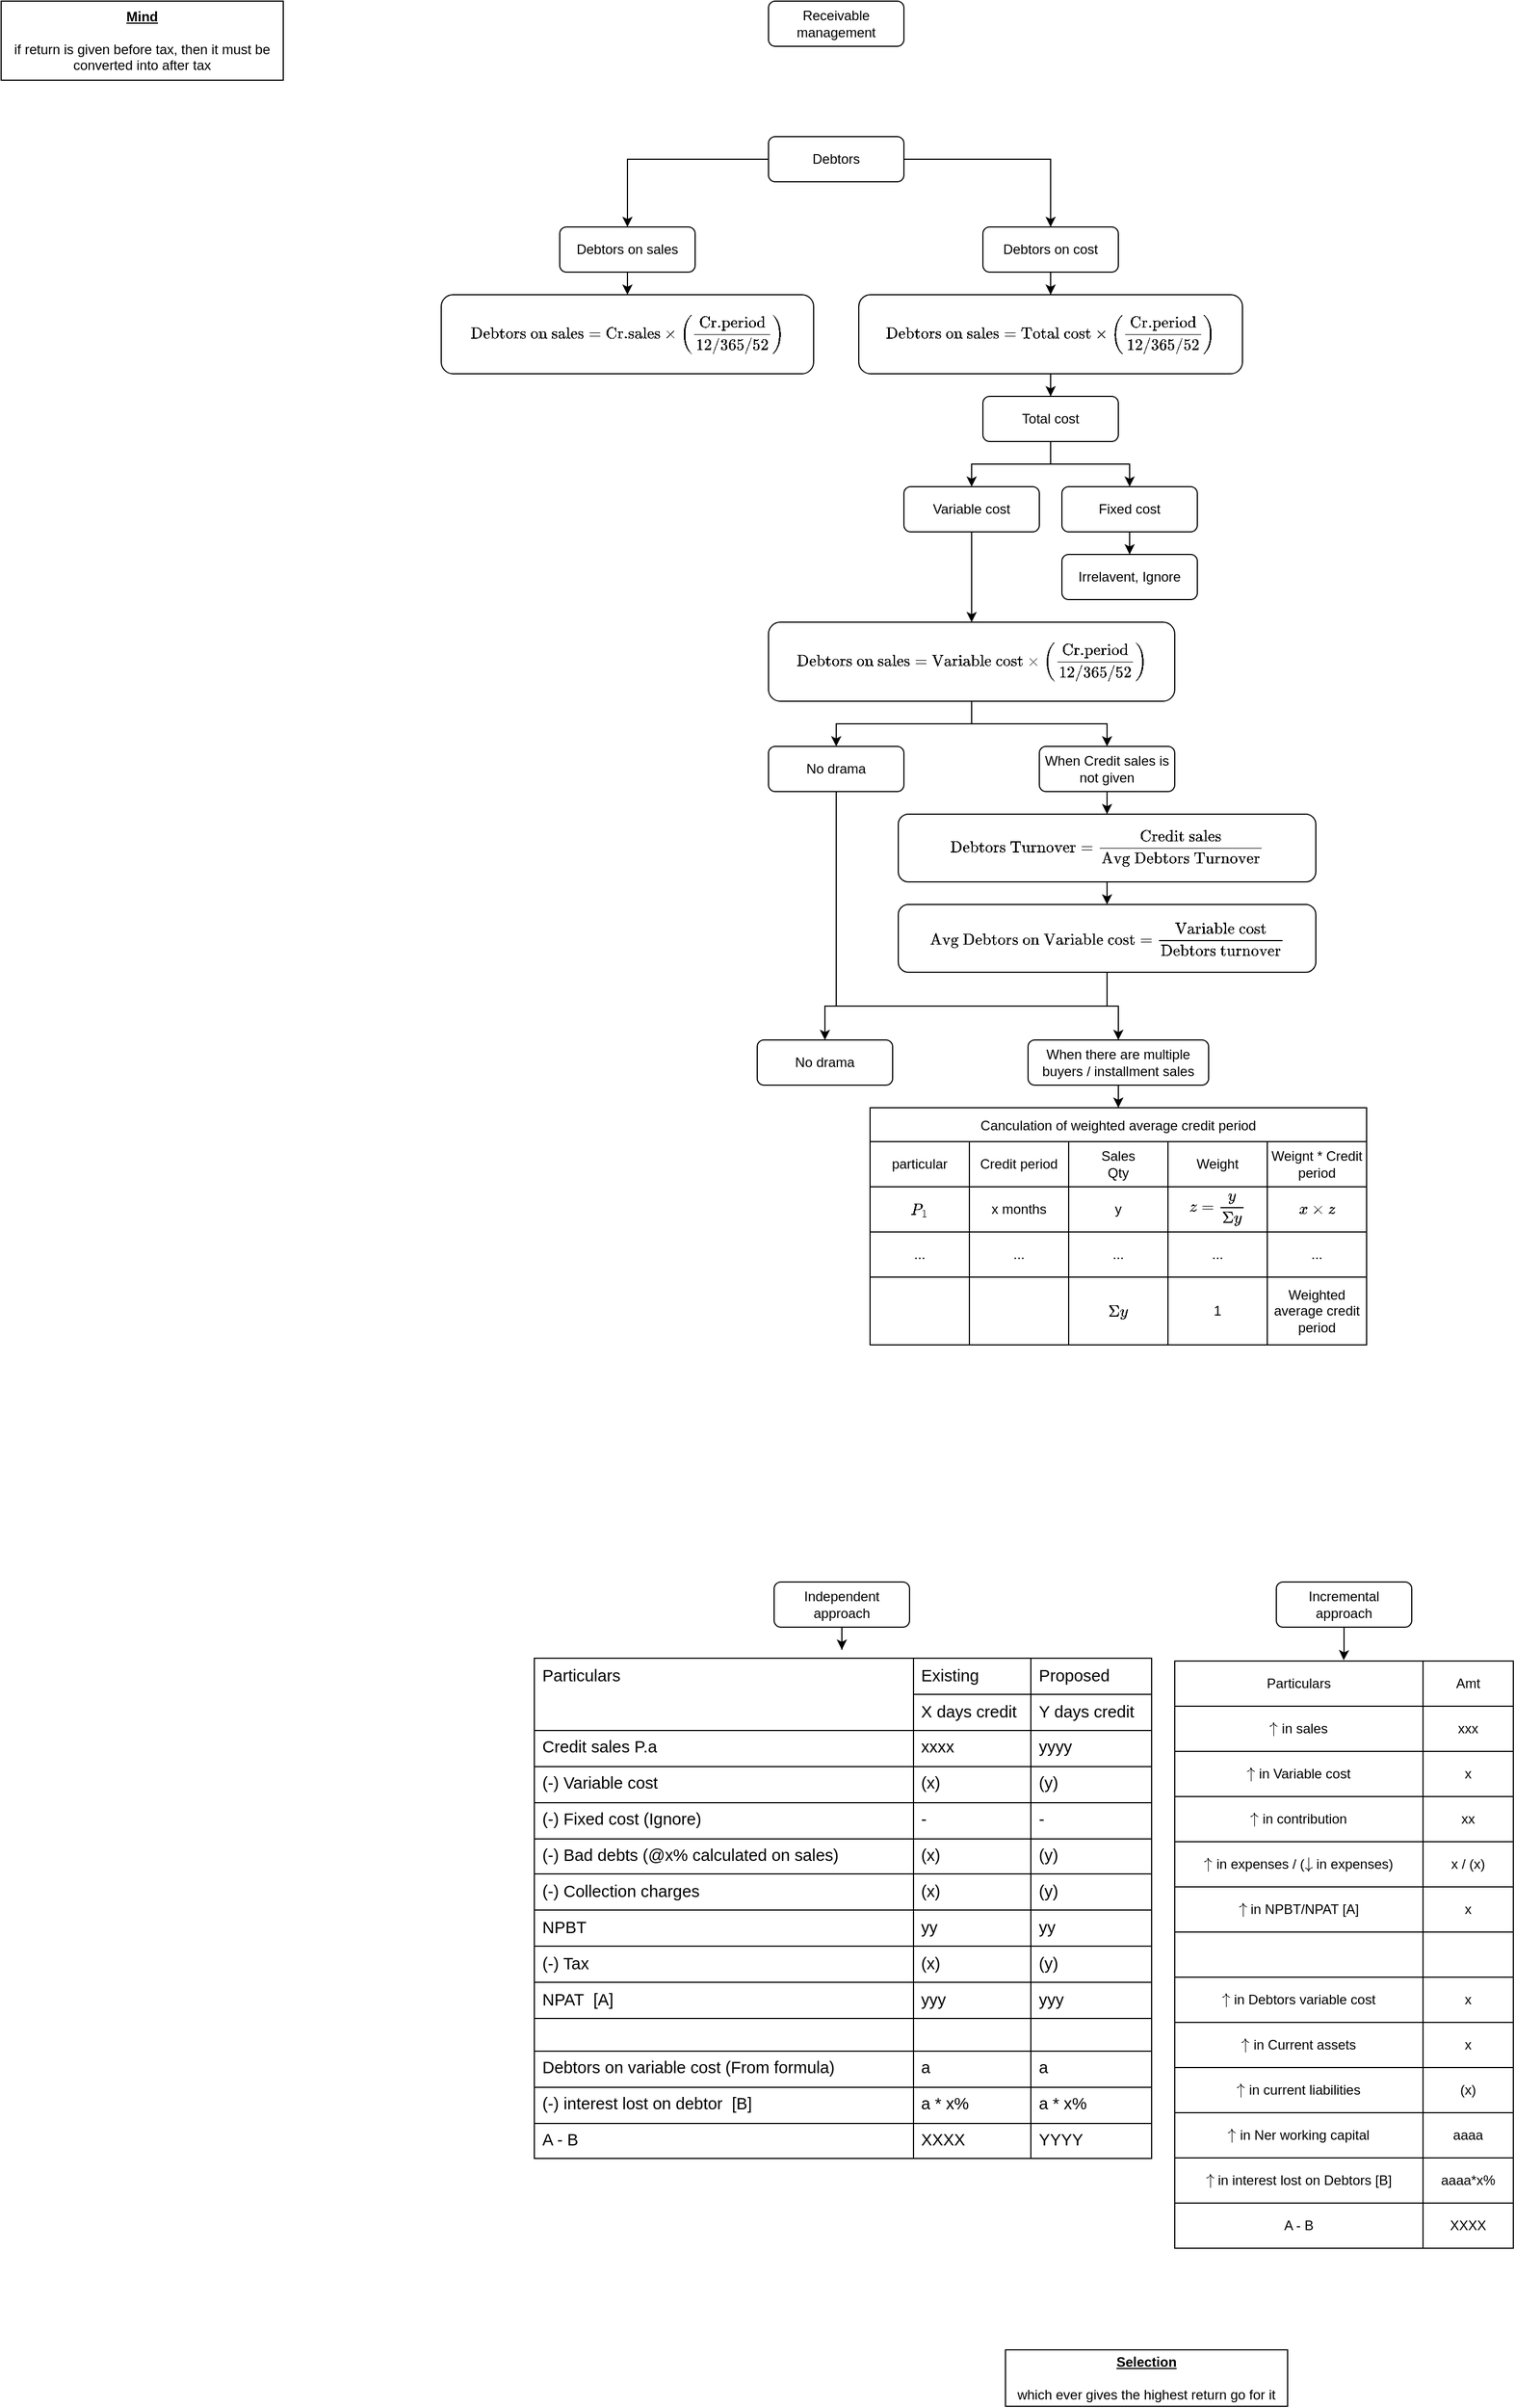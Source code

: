 <mxfile version="14.9.3" type="github">
  <diagram id="UIdEuoUsaXTuPdmNOl_K" name="Page-1">
    <mxGraphModel dx="2935" dy="1045" grid="1" gridSize="10" guides="1" tooltips="1" connect="1" arrows="1" fold="1" page="1" pageScale="1" pageWidth="850" pageHeight="1100" math="1" shadow="0">
      <root>
        <mxCell id="0" />
        <mxCell id="1" parent="0" />
        <mxCell id="jX1o0PaKv8pk1o8IosKb-1" value="Receivable management" style="rounded=1;whiteSpace=wrap;html=1;" parent="1" vertex="1">
          <mxGeometry x="360" width="120" height="40" as="geometry" />
        </mxCell>
        <mxCell id="jX1o0PaKv8pk1o8IosKb-22" style="edgeStyle=orthogonalEdgeStyle;rounded=0;orthogonalLoop=1;jettySize=auto;html=1;" parent="1" source="jX1o0PaKv8pk1o8IosKb-2" target="jX1o0PaKv8pk1o8IosKb-3" edge="1">
          <mxGeometry relative="1" as="geometry" />
        </mxCell>
        <mxCell id="jX1o0PaKv8pk1o8IosKb-23" style="edgeStyle=orthogonalEdgeStyle;rounded=0;orthogonalLoop=1;jettySize=auto;html=1;" parent="1" source="jX1o0PaKv8pk1o8IosKb-2" target="jX1o0PaKv8pk1o8IosKb-4" edge="1">
          <mxGeometry relative="1" as="geometry" />
        </mxCell>
        <mxCell id="jX1o0PaKv8pk1o8IosKb-2" value="Debtors" style="rounded=1;whiteSpace=wrap;html=1;" parent="1" vertex="1">
          <mxGeometry x="360" y="120" width="120" height="40" as="geometry" />
        </mxCell>
        <mxCell id="jX1o0PaKv8pk1o8IosKb-6" style="edgeStyle=orthogonalEdgeStyle;rounded=0;orthogonalLoop=1;jettySize=auto;html=1;" parent="1" source="jX1o0PaKv8pk1o8IosKb-3" target="jX1o0PaKv8pk1o8IosKb-5" edge="1">
          <mxGeometry relative="1" as="geometry" />
        </mxCell>
        <mxCell id="jX1o0PaKv8pk1o8IosKb-3" value="Debtors on sales" style="rounded=1;whiteSpace=wrap;html=1;" parent="1" vertex="1">
          <mxGeometry x="175" y="200" width="120" height="40" as="geometry" />
        </mxCell>
        <mxCell id="jX1o0PaKv8pk1o8IosKb-9" style="edgeStyle=orthogonalEdgeStyle;rounded=0;orthogonalLoop=1;jettySize=auto;html=1;" parent="1" source="jX1o0PaKv8pk1o8IosKb-4" target="jX1o0PaKv8pk1o8IosKb-7" edge="1">
          <mxGeometry relative="1" as="geometry" />
        </mxCell>
        <mxCell id="jX1o0PaKv8pk1o8IosKb-4" value="Debtors on cost" style="rounded=1;whiteSpace=wrap;html=1;" parent="1" vertex="1">
          <mxGeometry x="550" y="200" width="120" height="40" as="geometry" />
        </mxCell>
        <mxCell id="jX1o0PaKv8pk1o8IosKb-5" value="`\text{Debtors on sales} = \text{Cr.sales} xx (\text{Cr.period}/\text{12/365/52})`" style="rounded=1;whiteSpace=wrap;html=1;" parent="1" vertex="1">
          <mxGeometry x="70" y="260" width="330" height="70" as="geometry" />
        </mxCell>
        <mxCell id="jX1o0PaKv8pk1o8IosKb-20" style="edgeStyle=orthogonalEdgeStyle;rounded=0;orthogonalLoop=1;jettySize=auto;html=1;" parent="1" source="jX1o0PaKv8pk1o8IosKb-7" target="jX1o0PaKv8pk1o8IosKb-10" edge="1">
          <mxGeometry relative="1" as="geometry" />
        </mxCell>
        <mxCell id="jX1o0PaKv8pk1o8IosKb-7" value="`\text{Debtors on sales} = \text{Total cost} xx (\text{Cr.period}/\text{12/365/52})`" style="rounded=1;whiteSpace=wrap;html=1;" parent="1" vertex="1">
          <mxGeometry x="440" y="260" width="340" height="70" as="geometry" />
        </mxCell>
        <mxCell id="jX1o0PaKv8pk1o8IosKb-13" style="edgeStyle=orthogonalEdgeStyle;rounded=0;orthogonalLoop=1;jettySize=auto;html=1;" parent="1" source="jX1o0PaKv8pk1o8IosKb-10" target="jX1o0PaKv8pk1o8IosKb-11" edge="1">
          <mxGeometry relative="1" as="geometry" />
        </mxCell>
        <mxCell id="jX1o0PaKv8pk1o8IosKb-14" style="edgeStyle=orthogonalEdgeStyle;rounded=0;orthogonalLoop=1;jettySize=auto;html=1;" parent="1" source="jX1o0PaKv8pk1o8IosKb-10" target="jX1o0PaKv8pk1o8IosKb-12" edge="1">
          <mxGeometry relative="1" as="geometry" />
        </mxCell>
        <mxCell id="jX1o0PaKv8pk1o8IosKb-10" value="Total cost" style="rounded=1;whiteSpace=wrap;html=1;" parent="1" vertex="1">
          <mxGeometry x="550" y="350" width="120" height="40" as="geometry" />
        </mxCell>
        <mxCell id="jX1o0PaKv8pk1o8IosKb-18" style="edgeStyle=orthogonalEdgeStyle;rounded=0;orthogonalLoop=1;jettySize=auto;html=1;" parent="1" source="jX1o0PaKv8pk1o8IosKb-11" target="jX1o0PaKv8pk1o8IosKb-21" edge="1">
          <mxGeometry relative="1" as="geometry">
            <mxPoint x="540" y="490" as="targetPoint" />
          </mxGeometry>
        </mxCell>
        <mxCell id="jX1o0PaKv8pk1o8IosKb-11" value="Variable cost" style="rounded=1;whiteSpace=wrap;html=1;" parent="1" vertex="1">
          <mxGeometry x="480" y="430" width="120" height="40" as="geometry" />
        </mxCell>
        <mxCell id="jX1o0PaKv8pk1o8IosKb-19" style="edgeStyle=orthogonalEdgeStyle;rounded=0;orthogonalLoop=1;jettySize=auto;html=1;" parent="1" source="jX1o0PaKv8pk1o8IosKb-12" target="jX1o0PaKv8pk1o8IosKb-17" edge="1">
          <mxGeometry relative="1" as="geometry" />
        </mxCell>
        <mxCell id="jX1o0PaKv8pk1o8IosKb-12" value="Fixed cost" style="rounded=1;whiteSpace=wrap;html=1;" parent="1" vertex="1">
          <mxGeometry x="620" y="430" width="120" height="40" as="geometry" />
        </mxCell>
        <mxCell id="jX1o0PaKv8pk1o8IosKb-17" value="Irrelavent, Ignore" style="rounded=1;whiteSpace=wrap;html=1;" parent="1" vertex="1">
          <mxGeometry x="620" y="490" width="120" height="40" as="geometry" />
        </mxCell>
        <mxCell id="dmRQIC54Is3TJMsPzp_G-64" style="edgeStyle=orthogonalEdgeStyle;rounded=0;orthogonalLoop=1;jettySize=auto;html=1;entryX=0.5;entryY=0;entryDx=0;entryDy=0;" edge="1" parent="1" source="jX1o0PaKv8pk1o8IosKb-21" target="dmRQIC54Is3TJMsPzp_G-56">
          <mxGeometry relative="1" as="geometry" />
        </mxCell>
        <mxCell id="dmRQIC54Is3TJMsPzp_G-65" style="edgeStyle=orthogonalEdgeStyle;rounded=0;orthogonalLoop=1;jettySize=auto;html=1;" edge="1" parent="1" source="jX1o0PaKv8pk1o8IosKb-21" target="dmRQIC54Is3TJMsPzp_G-57">
          <mxGeometry relative="1" as="geometry" />
        </mxCell>
        <mxCell id="jX1o0PaKv8pk1o8IosKb-21" value="`\text{Debtors on sales} = \text{Variable cost} xx (\text{Cr.period}/\text{12/365/52})`" style="rounded=1;whiteSpace=wrap;html=1;" parent="1" vertex="1">
          <mxGeometry x="360" y="550" width="360" height="70" as="geometry" />
        </mxCell>
        <mxCell id="jX1o0PaKv8pk1o8IosKb-24" value="&lt;div dir=&quot;ltr&quot; style=&quot;margin-left: 0pt&quot; id=&quot;docs-internal-guid-9cd4c7f6-7fff-7b18-153d-72f92d299515&quot; align=&quot;left&quot;&gt;&lt;table style=&quot;border: none ; border-collapse: collapse&quot;&gt;&lt;colgroup&gt;&lt;col width=&quot;378&quot;&gt;&lt;col width=&quot;111&quot;&gt;&lt;col width=&quot;112&quot;&gt;&lt;/colgroup&gt;&lt;tbody&gt;&lt;tr style=&quot;height: 21pt&quot;&gt;&lt;td rowspan=&quot;2&quot; style=&quot;border-left: solid #000000 1pt ; border-right: solid #000000 1pt ; border-bottom: solid #000000 1pt ; border-top: solid #000000 1pt ; vertical-align: top ; background-color: #ffffff ; padding: 5pt 5pt 5pt 5pt ; overflow: hidden ; overflow-wrap: break-word&quot;&gt;&lt;p dir=&quot;ltr&quot; style=&quot;line-height: 1.2 ; margin-top: 0pt ; margin-bottom: 0pt&quot;&gt;&lt;span style=&quot;font-size: 11pt ; font-family: &amp;#34;arial&amp;#34; ; color: rgb(0 , 0 , 0) ; background-color: transparent ; font-weight: 400 ; font-style: normal ; font-variant: normal ; text-decoration: none ; vertical-align: baseline&quot;&gt;Particulars&lt;/span&gt;&lt;/p&gt;&lt;/td&gt;&lt;td style=&quot;border-left: solid #000000 1pt ; border-right: solid #000000 1pt ; border-bottom: solid #000000 1pt ; border-top: solid #000000 1pt ; vertical-align: top ; background-color: #ffffff ; padding: 5pt 5pt 5pt 5pt ; overflow: hidden ; overflow-wrap: break-word&quot;&gt;&lt;p dir=&quot;ltr&quot; style=&quot;line-height: 1.2 ; margin-top: 0pt ; margin-bottom: 0pt&quot;&gt;&lt;span style=&quot;font-size: 11pt ; font-family: &amp;#34;arial&amp;#34; ; color: rgb(0 , 0 , 0) ; background-color: transparent ; font-weight: 400 ; font-style: normal ; font-variant: normal ; text-decoration: none ; vertical-align: baseline&quot;&gt;Existing&lt;/span&gt;&lt;/p&gt;&lt;/td&gt;&lt;td style=&quot;border-left: solid #000000 1pt ; border-right: solid #000000 1pt ; border-bottom: solid #000000 1pt ; border-top: solid #000000 1pt ; vertical-align: top ; background-color: #ffffff ; padding: 5pt 5pt 5pt 5pt ; overflow: hidden ; overflow-wrap: break-word&quot;&gt;&lt;p dir=&quot;ltr&quot; style=&quot;line-height: 1.2 ; margin-top: 0pt ; margin-bottom: 0pt&quot;&gt;&lt;span style=&quot;font-size: 11pt ; font-family: &amp;#34;arial&amp;#34; ; color: rgb(0 , 0 , 0) ; background-color: transparent ; font-weight: 400 ; font-style: normal ; font-variant: normal ; text-decoration: none ; vertical-align: baseline&quot;&gt;Proposed&lt;/span&gt;&lt;/p&gt;&lt;/td&gt;&lt;/tr&gt;&lt;tr style=&quot;height: 21pt&quot;&gt;&lt;td style=&quot;border-left: solid #000000 1pt ; border-right: solid #000000 1pt ; border-bottom: solid #000000 1pt ; border-top: solid #000000 1pt ; vertical-align: top ; background-color: #ffffff ; padding: 5pt 5pt 5pt 5pt ; overflow: hidden ; overflow-wrap: break-word&quot;&gt;&lt;p dir=&quot;ltr&quot; style=&quot;line-height: 1.2 ; margin-top: 0pt ; margin-bottom: 0pt&quot;&gt;&lt;span style=&quot;font-size: 11pt ; font-family: &amp;#34;arial&amp;#34; ; color: rgb(0 , 0 , 0) ; background-color: transparent ; font-weight: 400 ; font-style: normal ; font-variant: normal ; text-decoration: none ; vertical-align: baseline&quot;&gt;X days credit&lt;/span&gt;&lt;/p&gt;&lt;/td&gt;&lt;td style=&quot;border-left: solid #000000 1pt ; border-right: solid #000000 1pt ; border-bottom: solid #000000 1pt ; border-top: solid #000000 1pt ; vertical-align: top ; background-color: #ffffff ; padding: 5pt 5pt 5pt 5pt ; overflow: hidden ; overflow-wrap: break-word&quot;&gt;&lt;p dir=&quot;ltr&quot; style=&quot;line-height: 1.2 ; margin-top: 0pt ; margin-bottom: 0pt&quot;&gt;&lt;span style=&quot;font-size: 11pt ; font-family: &amp;#34;arial&amp;#34; ; color: rgb(0 , 0 , 0) ; background-color: transparent ; font-weight: 400 ; font-style: normal ; font-variant: normal ; text-decoration: none ; vertical-align: baseline&quot;&gt;Y days credit&lt;/span&gt;&lt;/p&gt;&lt;/td&gt;&lt;/tr&gt;&lt;tr style=&quot;height: 0pt&quot;&gt;&lt;td style=&quot;border-left: solid #000000 1pt ; border-right: solid #000000 1pt ; border-bottom: solid #000000 1pt ; border-top: solid #000000 1pt ; vertical-align: top ; background-color: #ffffff ; padding: 5pt 5pt 5pt 5pt ; overflow: hidden ; overflow-wrap: break-word&quot;&gt;&lt;p dir=&quot;ltr&quot; style=&quot;line-height: 1.2 ; margin-top: 0pt ; margin-bottom: 0pt&quot;&gt;&lt;span style=&quot;font-size: 11pt ; font-family: &amp;#34;arial&amp;#34; ; color: rgb(0 , 0 , 0) ; background-color: transparent ; font-weight: 400 ; font-style: normal ; font-variant: normal ; text-decoration: none ; vertical-align: baseline&quot;&gt;Credit sales P.a&lt;/span&gt;&lt;/p&gt;&lt;/td&gt;&lt;td style=&quot;border-left: solid #000000 1pt ; border-right: solid #000000 1pt ; border-bottom: solid #000000 1pt ; border-top: solid #000000 1pt ; vertical-align: top ; background-color: #ffffff ; padding: 5pt 5pt 5pt 5pt ; overflow: hidden ; overflow-wrap: break-word&quot;&gt;&lt;p dir=&quot;ltr&quot; style=&quot;line-height: 1.2 ; margin-top: 0pt ; margin-bottom: 0pt&quot;&gt;&lt;span style=&quot;font-size: 11pt ; font-family: &amp;#34;arial&amp;#34; ; color: rgb(0 , 0 , 0) ; background-color: transparent ; font-weight: 400 ; font-style: normal ; font-variant: normal ; text-decoration: none ; vertical-align: baseline&quot;&gt;xxxx&lt;/span&gt;&lt;/p&gt;&lt;/td&gt;&lt;td style=&quot;border-left: solid #000000 1pt ; border-right: solid #000000 1pt ; border-bottom: solid #000000 1pt ; border-top: solid #000000 1pt ; vertical-align: top ; background-color: #ffffff ; padding: 5pt 5pt 5pt 5pt ; overflow: hidden ; overflow-wrap: break-word&quot;&gt;&lt;p dir=&quot;ltr&quot; style=&quot;line-height: 1.2 ; margin-top: 0pt ; margin-bottom: 0pt&quot;&gt;&lt;span style=&quot;font-size: 11pt ; font-family: &amp;#34;arial&amp;#34; ; color: rgb(0 , 0 , 0) ; background-color: transparent ; font-weight: 400 ; font-style: normal ; font-variant: normal ; text-decoration: none ; vertical-align: baseline&quot;&gt;yyyy&lt;/span&gt;&lt;/p&gt;&lt;/td&gt;&lt;/tr&gt;&lt;tr style=&quot;height: 0pt&quot;&gt;&lt;td style=&quot;border-left: solid #000000 1pt ; border-right: solid #000000 1pt ; border-bottom: solid #000000 1pt ; border-top: solid #000000 1pt ; vertical-align: top ; background-color: #ffffff ; padding: 5pt 5pt 5pt 5pt ; overflow: hidden ; overflow-wrap: break-word&quot;&gt;&lt;p dir=&quot;ltr&quot; style=&quot;line-height: 1.2 ; margin-top: 0pt ; margin-bottom: 0pt&quot;&gt;&lt;span style=&quot;font-size: 11pt ; font-family: &amp;#34;arial&amp;#34; ; color: rgb(0 , 0 , 0) ; background-color: transparent ; font-weight: 400 ; font-style: normal ; font-variant: normal ; text-decoration: none ; vertical-align: baseline&quot;&gt;(-) Variable cost&lt;/span&gt;&lt;/p&gt;&lt;/td&gt;&lt;td style=&quot;border-left: solid #000000 1pt ; border-right: solid #000000 1pt ; border-bottom: solid #000000 1pt ; border-top: solid #000000 1pt ; vertical-align: top ; background-color: #ffffff ; padding: 5pt 5pt 5pt 5pt ; overflow: hidden ; overflow-wrap: break-word&quot;&gt;&lt;p dir=&quot;ltr&quot; style=&quot;line-height: 1.2 ; margin-top: 0pt ; margin-bottom: 0pt&quot;&gt;&lt;span style=&quot;font-size: 11pt ; font-family: &amp;#34;arial&amp;#34; ; color: rgb(0 , 0 , 0) ; background-color: transparent ; font-weight: 400 ; font-style: normal ; font-variant: normal ; text-decoration: none ; vertical-align: baseline&quot;&gt;(x)&lt;/span&gt;&lt;/p&gt;&lt;/td&gt;&lt;td style=&quot;border-left: solid #000000 1pt ; border-right: solid #000000 1pt ; border-bottom: solid #000000 1pt ; border-top: solid #000000 1pt ; vertical-align: top ; background-color: #ffffff ; padding: 5pt 5pt 5pt 5pt ; overflow: hidden ; overflow-wrap: break-word&quot;&gt;&lt;p dir=&quot;ltr&quot; style=&quot;line-height: 1.2 ; margin-top: 0pt ; margin-bottom: 0pt&quot;&gt;&lt;span style=&quot;font-size: 11pt ; font-family: &amp;#34;arial&amp;#34; ; color: rgb(0 , 0 , 0) ; background-color: transparent ; font-weight: 400 ; font-style: normal ; font-variant: normal ; text-decoration: none ; vertical-align: baseline&quot;&gt;(y)&lt;/span&gt;&lt;/p&gt;&lt;/td&gt;&lt;/tr&gt;&lt;tr style=&quot;height: 0pt&quot;&gt;&lt;td style=&quot;border-left: solid #000000 1pt ; border-right: solid #000000 1pt ; border-bottom: solid #000000 1pt ; border-top: solid #000000 1pt ; vertical-align: top ; background-color: #ffffff ; padding: 5pt 5pt 5pt 5pt ; overflow: hidden ; overflow-wrap: break-word&quot;&gt;&lt;p dir=&quot;ltr&quot; style=&quot;line-height: 1.2 ; margin-top: 0pt ; margin-bottom: 0pt&quot;&gt;&lt;span style=&quot;font-size: 11pt ; font-family: &amp;#34;arial&amp;#34; ; color: rgb(0 , 0 , 0) ; background-color: transparent ; font-weight: 400 ; font-style: normal ; font-variant: normal ; text-decoration: none ; vertical-align: baseline&quot;&gt;(-) Fixed cost (Ignore)&lt;/span&gt;&lt;/p&gt;&lt;/td&gt;&lt;td style=&quot;border-left: solid #000000 1pt ; border-right: solid #000000 1pt ; border-bottom: solid #000000 1pt ; border-top: solid #000000 1pt ; vertical-align: top ; background-color: #ffffff ; padding: 5pt 5pt 5pt 5pt ; overflow: hidden ; overflow-wrap: break-word&quot;&gt;&lt;p dir=&quot;ltr&quot; style=&quot;line-height: 1.2 ; margin-top: 0pt ; margin-bottom: 0pt&quot;&gt;&lt;span style=&quot;font-size: 11pt ; font-family: &amp;#34;arial&amp;#34; ; color: rgb(0 , 0 , 0) ; background-color: transparent ; font-weight: 400 ; font-style: normal ; font-variant: normal ; text-decoration: none ; vertical-align: baseline&quot;&gt;-&lt;/span&gt;&lt;/p&gt;&lt;/td&gt;&lt;td style=&quot;border-left: solid #000000 1pt ; border-right: solid #000000 1pt ; border-bottom: solid #000000 1pt ; border-top: solid #000000 1pt ; vertical-align: top ; background-color: #ffffff ; padding: 5pt 5pt 5pt 5pt ; overflow: hidden ; overflow-wrap: break-word&quot;&gt;&lt;p dir=&quot;ltr&quot; style=&quot;line-height: 1.2 ; margin-top: 0pt ; margin-bottom: 0pt&quot;&gt;&lt;span style=&quot;font-size: 11pt ; font-family: &amp;#34;arial&amp;#34; ; color: rgb(0 , 0 , 0) ; background-color: transparent ; font-weight: 400 ; font-style: normal ; font-variant: normal ; text-decoration: none ; vertical-align: baseline&quot;&gt;-&lt;/span&gt;&lt;/p&gt;&lt;/td&gt;&lt;/tr&gt;&lt;tr style=&quot;height: 0pt&quot;&gt;&lt;td style=&quot;border-left: solid #000000 1pt ; border-right: solid #000000 1pt ; border-bottom: solid #000000 1pt ; border-top: solid #000000 1pt ; vertical-align: top ; background-color: #ffffff ; padding: 5pt 5pt 5pt 5pt ; overflow: hidden ; overflow-wrap: break-word&quot;&gt;&lt;p dir=&quot;ltr&quot; style=&quot;line-height: 1.2 ; margin-top: 0pt ; margin-bottom: 0pt&quot;&gt;&lt;span style=&quot;font-size: 11pt ; font-family: &amp;#34;arial&amp;#34; ; color: rgb(0 , 0 , 0) ; background-color: transparent ; font-weight: 400 ; font-style: normal ; font-variant: normal ; text-decoration: none ; vertical-align: baseline&quot;&gt;(-) Bad debts (@x% calculated on sales)&lt;br&gt;&lt;/span&gt;&lt;/p&gt;&lt;/td&gt;&lt;td style=&quot;border-left: solid #000000 1pt ; border-right: solid #000000 1pt ; border-bottom: solid #000000 1pt ; border-top: solid #000000 1pt ; vertical-align: top ; background-color: #ffffff ; padding: 5pt 5pt 5pt 5pt ; overflow: hidden ; overflow-wrap: break-word&quot;&gt;&lt;p dir=&quot;ltr&quot; style=&quot;line-height: 1.2 ; margin-top: 0pt ; margin-bottom: 0pt&quot;&gt;&lt;span style=&quot;font-size: 11pt ; font-family: &amp;#34;arial&amp;#34; ; color: rgb(0 , 0 , 0) ; background-color: transparent ; font-weight: 400 ; font-style: normal ; font-variant: normal ; text-decoration: none ; vertical-align: baseline&quot;&gt;(x)&lt;/span&gt;&lt;/p&gt;&lt;/td&gt;&lt;td style=&quot;border-left: solid #000000 1pt ; border-right: solid #000000 1pt ; border-bottom: solid #000000 1pt ; border-top: solid #000000 1pt ; vertical-align: top ; background-color: #ffffff ; padding: 5pt 5pt 5pt 5pt ; overflow: hidden ; overflow-wrap: break-word&quot;&gt;&lt;p dir=&quot;ltr&quot; style=&quot;line-height: 1.2 ; margin-top: 0pt ; margin-bottom: 0pt&quot;&gt;&lt;span style=&quot;font-size: 11pt ; font-family: &amp;#34;arial&amp;#34; ; color: rgb(0 , 0 , 0) ; background-color: transparent ; font-weight: 400 ; font-style: normal ; font-variant: normal ; text-decoration: none ; vertical-align: baseline&quot;&gt;(y)&lt;/span&gt;&lt;/p&gt;&lt;/td&gt;&lt;/tr&gt;&lt;tr style=&quot;height: 0pt&quot;&gt;&lt;td style=&quot;border-left: solid #000000 1pt ; border-right: solid #000000 1pt ; border-bottom: solid #000000 1pt ; border-top: solid #000000 1pt ; vertical-align: top ; background-color: #ffffff ; padding: 5pt 5pt 5pt 5pt ; overflow: hidden ; overflow-wrap: break-word&quot;&gt;&lt;p dir=&quot;ltr&quot; style=&quot;line-height: 1.2 ; margin-top: 0pt ; margin-bottom: 0pt&quot;&gt;&lt;span style=&quot;font-size: 11pt ; font-family: &amp;#34;arial&amp;#34; ; color: rgb(0 , 0 , 0) ; background-color: transparent ; font-weight: 400 ; font-style: normal ; font-variant: normal ; text-decoration: none ; vertical-align: baseline&quot;&gt;(-) Collection charges&lt;/span&gt;&lt;/p&gt;&lt;/td&gt;&lt;td style=&quot;border-left: solid #000000 1pt ; border-right: solid #000000 1pt ; border-bottom: solid #000000 1pt ; border-top: solid #000000 1pt ; vertical-align: top ; background-color: #ffffff ; padding: 5pt 5pt 5pt 5pt ; overflow: hidden ; overflow-wrap: break-word&quot;&gt;&lt;p dir=&quot;ltr&quot; style=&quot;line-height: 1.2 ; margin-top: 0pt ; margin-bottom: 0pt&quot;&gt;&lt;span style=&quot;font-size: 11pt ; font-family: &amp;#34;arial&amp;#34; ; color: rgb(0 , 0 , 0) ; background-color: transparent ; font-weight: 400 ; font-style: normal ; font-variant: normal ; text-decoration: none ; vertical-align: baseline&quot;&gt;(x)&lt;/span&gt;&lt;/p&gt;&lt;/td&gt;&lt;td style=&quot;border-left: solid #000000 1pt ; border-right: solid #000000 1pt ; border-bottom: solid #000000 1pt ; border-top: solid #000000 1pt ; vertical-align: top ; background-color: #ffffff ; padding: 5pt 5pt 5pt 5pt ; overflow: hidden ; overflow-wrap: break-word&quot;&gt;&lt;p dir=&quot;ltr&quot; style=&quot;line-height: 1.2 ; margin-top: 0pt ; margin-bottom: 0pt&quot;&gt;&lt;span style=&quot;font-size: 11pt ; font-family: &amp;#34;arial&amp;#34; ; color: rgb(0 , 0 , 0) ; background-color: transparent ; font-weight: 400 ; font-style: normal ; font-variant: normal ; text-decoration: none ; vertical-align: baseline&quot;&gt;(y)&lt;/span&gt;&lt;/p&gt;&lt;/td&gt;&lt;/tr&gt;&lt;tr style=&quot;height: 0pt&quot;&gt;&lt;td style=&quot;border-left: solid #000000 1pt ; border-right: solid #000000 1pt ; border-bottom: solid #000000 1pt ; border-top: solid #000000 1pt ; vertical-align: top ; background-color: #ffffff ; padding: 5pt 5pt 5pt 5pt ; overflow: hidden ; overflow-wrap: break-word&quot;&gt;&lt;p dir=&quot;ltr&quot; style=&quot;line-height: 1.2 ; margin-top: 0pt ; margin-bottom: 0pt&quot;&gt;&lt;span style=&quot;font-size: 11pt ; font-family: &amp;#34;arial&amp;#34; ; color: rgb(0 , 0 , 0) ; background-color: transparent ; font-weight: 400 ; font-style: normal ; font-variant: normal ; text-decoration: none ; vertical-align: baseline&quot;&gt;NPBT&lt;/span&gt;&lt;/p&gt;&lt;/td&gt;&lt;td style=&quot;border-left: solid #000000 1pt ; border-right: solid #000000 1pt ; border-bottom: solid #000000 1pt ; border-top: solid #000000 1pt ; vertical-align: top ; background-color: #ffffff ; padding: 5pt 5pt 5pt 5pt ; overflow: hidden ; overflow-wrap: break-word&quot;&gt;&lt;p dir=&quot;ltr&quot; style=&quot;line-height: 1.2 ; margin-top: 0pt ; margin-bottom: 0pt&quot;&gt;&lt;span style=&quot;font-size: 11pt ; font-family: &amp;#34;arial&amp;#34; ; color: rgb(0 , 0 , 0) ; background-color: transparent ; font-weight: 400 ; font-style: normal ; font-variant: normal ; text-decoration: none ; vertical-align: baseline&quot;&gt;yy&lt;/span&gt;&lt;/p&gt;&lt;/td&gt;&lt;td style=&quot;border-left: solid #000000 1pt ; border-right: solid #000000 1pt ; border-bottom: solid #000000 1pt ; border-top: solid #000000 1pt ; vertical-align: top ; background-color: #ffffff ; padding: 5pt 5pt 5pt 5pt ; overflow: hidden ; overflow-wrap: break-word&quot;&gt;&lt;p dir=&quot;ltr&quot; style=&quot;line-height: 1.2 ; margin-top: 0pt ; margin-bottom: 0pt&quot;&gt;&lt;span style=&quot;font-size: 11pt ; font-family: &amp;#34;arial&amp;#34; ; color: rgb(0 , 0 , 0) ; background-color: transparent ; font-weight: 400 ; font-style: normal ; font-variant: normal ; text-decoration: none ; vertical-align: baseline&quot;&gt;yy&lt;/span&gt;&lt;/p&gt;&lt;/td&gt;&lt;/tr&gt;&lt;tr style=&quot;height: 0pt&quot;&gt;&lt;td style=&quot;border-left: solid #000000 1pt ; border-right: solid #000000 1pt ; border-bottom: solid #000000 1pt ; border-top: solid #000000 1pt ; vertical-align: top ; background-color: #ffffff ; padding: 5pt 5pt 5pt 5pt ; overflow: hidden ; overflow-wrap: break-word&quot;&gt;&lt;p dir=&quot;ltr&quot; style=&quot;line-height: 1.2 ; margin-top: 0pt ; margin-bottom: 0pt&quot;&gt;&lt;span style=&quot;font-size: 11pt ; font-family: &amp;#34;arial&amp;#34; ; color: rgb(0 , 0 , 0) ; background-color: transparent ; font-weight: 400 ; font-style: normal ; font-variant: normal ; text-decoration: none ; vertical-align: baseline&quot;&gt;(-) Tax&lt;/span&gt;&lt;/p&gt;&lt;/td&gt;&lt;td style=&quot;border-left: solid #000000 1pt ; border-right: solid #000000 1pt ; border-bottom: solid #000000 1pt ; border-top: solid #000000 1pt ; vertical-align: top ; background-color: #ffffff ; padding: 5pt 5pt 5pt 5pt ; overflow: hidden ; overflow-wrap: break-word&quot;&gt;&lt;p dir=&quot;ltr&quot; style=&quot;line-height: 1.2 ; margin-top: 0pt ; margin-bottom: 0pt&quot;&gt;&lt;span style=&quot;font-size: 11pt ; font-family: &amp;#34;arial&amp;#34; ; color: rgb(0 , 0 , 0) ; background-color: transparent ; font-weight: 400 ; font-style: normal ; font-variant: normal ; text-decoration: none ; vertical-align: baseline&quot;&gt;(x)&lt;/span&gt;&lt;/p&gt;&lt;/td&gt;&lt;td style=&quot;border-left: solid #000000 1pt ; border-right: solid #000000 1pt ; border-bottom: solid #000000 1pt ; border-top: solid #000000 1pt ; vertical-align: top ; background-color: #ffffff ; padding: 5pt 5pt 5pt 5pt ; overflow: hidden ; overflow-wrap: break-word&quot;&gt;&lt;p dir=&quot;ltr&quot; style=&quot;line-height: 1.2 ; margin-top: 0pt ; margin-bottom: 0pt&quot;&gt;&lt;span style=&quot;font-size: 11pt ; font-family: &amp;#34;arial&amp;#34; ; color: rgb(0 , 0 , 0) ; background-color: transparent ; font-weight: 400 ; font-style: normal ; font-variant: normal ; text-decoration: none ; vertical-align: baseline&quot;&gt;(y)&lt;/span&gt;&lt;/p&gt;&lt;/td&gt;&lt;/tr&gt;&lt;tr style=&quot;height: 0pt&quot;&gt;&lt;td style=&quot;border-left: solid #000000 1pt ; border-right: solid #000000 1pt ; border-bottom: solid #000000 1pt ; border-top: solid #000000 1pt ; vertical-align: top ; background-color: #ffffff ; padding: 5pt 5pt 5pt 5pt ; overflow: hidden ; overflow-wrap: break-word&quot;&gt;&lt;p dir=&quot;ltr&quot; style=&quot;line-height: 1.2 ; margin-top: 0pt ; margin-bottom: 0pt&quot;&gt;&lt;span style=&quot;font-size: 11pt ; font-family: &amp;#34;arial&amp;#34; ; color: rgb(0 , 0 , 0) ; background-color: transparent ; font-weight: 400 ; font-style: normal ; font-variant: normal ; text-decoration: none ; vertical-align: baseline&quot;&gt;NPAT&amp;nbsp; [A]&lt;/span&gt;&lt;/p&gt;&lt;/td&gt;&lt;td style=&quot;border-left: solid #000000 1pt ; border-right: solid #000000 1pt ; border-bottom: solid #000000 1pt ; border-top: solid #000000 1pt ; vertical-align: top ; background-color: #ffffff ; padding: 5pt 5pt 5pt 5pt ; overflow: hidden ; overflow-wrap: break-word&quot;&gt;&lt;p dir=&quot;ltr&quot; style=&quot;line-height: 1.2 ; margin-top: 0pt ; margin-bottom: 0pt&quot;&gt;&lt;span style=&quot;font-size: 11pt ; font-family: &amp;#34;arial&amp;#34; ; color: rgb(0 , 0 , 0) ; background-color: transparent ; font-weight: 400 ; font-style: normal ; font-variant: normal ; text-decoration: none ; vertical-align: baseline&quot;&gt;yyy&lt;/span&gt;&lt;/p&gt;&lt;/td&gt;&lt;td style=&quot;border-left: solid #000000 1pt ; border-right: solid #000000 1pt ; border-bottom: solid #000000 1pt ; border-top: solid #000000 1pt ; vertical-align: top ; background-color: #ffffff ; padding: 5pt 5pt 5pt 5pt ; overflow: hidden ; overflow-wrap: break-word&quot;&gt;&lt;p dir=&quot;ltr&quot; style=&quot;line-height: 1.2 ; margin-top: 0pt ; margin-bottom: 0pt&quot;&gt;&lt;span style=&quot;font-size: 11pt ; font-family: &amp;#34;arial&amp;#34; ; color: rgb(0 , 0 , 0) ; background-color: transparent ; font-weight: 400 ; font-style: normal ; font-variant: normal ; text-decoration: none ; vertical-align: baseline&quot;&gt;yyy&lt;/span&gt;&lt;/p&gt;&lt;/td&gt;&lt;/tr&gt;&lt;tr style=&quot;height: 0pt&quot;&gt;&lt;td style=&quot;border-left: solid #000000 1pt ; border-right: solid #000000 1pt ; border-bottom: solid #000000 1pt ; border-top: solid #000000 1pt ; vertical-align: top ; background-color: #ffffff ; padding: 5pt 5pt 5pt 5pt ; overflow: hidden ; overflow-wrap: break-word&quot;&gt;&lt;br&gt;&lt;/td&gt;&lt;td style=&quot;border-left: solid #000000 1pt ; border-right: solid #000000 1pt ; border-bottom: solid #000000 1pt ; border-top: solid #000000 1pt ; vertical-align: top ; background-color: #ffffff ; padding: 5pt 5pt 5pt 5pt ; overflow: hidden ; overflow-wrap: break-word&quot;&gt;&lt;br&gt;&lt;/td&gt;&lt;td style=&quot;border-left: solid #000000 1pt ; border-right: solid #000000 1pt ; border-bottom: solid #000000 1pt ; border-top: solid #000000 1pt ; vertical-align: top ; background-color: #ffffff ; padding: 5pt 5pt 5pt 5pt ; overflow: hidden ; overflow-wrap: break-word&quot;&gt;&lt;br&gt;&lt;/td&gt;&lt;/tr&gt;&lt;tr style=&quot;height: 0pt&quot;&gt;&lt;td style=&quot;border-left: solid #000000 1pt ; border-right: solid #000000 1pt ; border-bottom: solid #000000 1pt ; border-top: solid #000000 1pt ; vertical-align: top ; background-color: #ffffff ; padding: 5pt 5pt 5pt 5pt ; overflow: hidden ; overflow-wrap: break-word&quot;&gt;&lt;p dir=&quot;ltr&quot; style=&quot;line-height: 1.2 ; margin-top: 0pt ; margin-bottom: 0pt&quot;&gt;&lt;span style=&quot;font-size: 11pt ; font-family: &amp;#34;arial&amp;#34; ; color: rgb(0 , 0 , 0) ; background-color: transparent ; font-weight: 400 ; font-style: normal ; font-variant: normal ; text-decoration: none ; vertical-align: baseline&quot;&gt;Debtors on variable cost (From formula)&lt;/span&gt;&lt;/p&gt;&lt;/td&gt;&lt;td style=&quot;border-left: solid #000000 1pt ; border-right: solid #000000 1pt ; border-bottom: solid #000000 1pt ; border-top: solid #000000 1pt ; vertical-align: top ; background-color: #ffffff ; padding: 5pt 5pt 5pt 5pt ; overflow: hidden ; overflow-wrap: break-word&quot;&gt;&lt;p dir=&quot;ltr&quot; style=&quot;line-height: 1.2 ; margin-top: 0pt ; margin-bottom: 0pt&quot;&gt;&lt;span style=&quot;font-size: 11pt ; font-family: &amp;#34;arial&amp;#34; ; color: rgb(0 , 0 , 0) ; background-color: transparent ; font-weight: 400 ; font-style: normal ; font-variant: normal ; text-decoration: none ; vertical-align: baseline&quot;&gt;a&lt;/span&gt;&lt;/p&gt;&lt;/td&gt;&lt;td style=&quot;border-left: solid #000000 1pt ; border-right: solid #000000 1pt ; border-bottom: solid #000000 1pt ; border-top: solid #000000 1pt ; vertical-align: top ; background-color: #ffffff ; padding: 5pt 5pt 5pt 5pt ; overflow: hidden ; overflow-wrap: break-word&quot;&gt;&lt;p dir=&quot;ltr&quot; style=&quot;line-height: 1.2 ; margin-top: 0pt ; margin-bottom: 0pt&quot;&gt;&lt;span style=&quot;font-size: 11pt ; font-family: &amp;#34;arial&amp;#34; ; color: rgb(0 , 0 , 0) ; background-color: transparent ; font-weight: 400 ; font-style: normal ; font-variant: normal ; text-decoration: none ; vertical-align: baseline&quot;&gt;a&lt;/span&gt;&lt;/p&gt;&lt;/td&gt;&lt;/tr&gt;&lt;tr style=&quot;height: 0pt&quot;&gt;&lt;td style=&quot;border-left: solid #000000 1pt ; border-right: solid #000000 1pt ; border-bottom: solid #000000 1pt ; border-top: solid #000000 1pt ; vertical-align: top ; background-color: #ffffff ; padding: 5pt 5pt 5pt 5pt ; overflow: hidden ; overflow-wrap: break-word&quot;&gt;&lt;p dir=&quot;ltr&quot; style=&quot;line-height: 1.2 ; margin-top: 0pt ; margin-bottom: 0pt&quot;&gt;&lt;span style=&quot;font-size: 11pt ; font-family: &amp;#34;arial&amp;#34; ; color: rgb(0 , 0 , 0) ; background-color: transparent ; font-weight: 400 ; font-style: normal ; font-variant: normal ; text-decoration: none ; vertical-align: baseline&quot;&gt;(-) interest lost on debtor&amp;nbsp; [B]&lt;/span&gt;&lt;/p&gt;&lt;/td&gt;&lt;td style=&quot;border-left: solid #000000 1pt ; border-right: solid #000000 1pt ; border-bottom: solid #000000 1pt ; border-top: solid #000000 1pt ; vertical-align: top ; background-color: #ffffff ; padding: 5pt 5pt 5pt 5pt ; overflow: hidden ; overflow-wrap: break-word&quot;&gt;&lt;p dir=&quot;ltr&quot; style=&quot;line-height: 1.2 ; margin-top: 0pt ; margin-bottom: 0pt&quot;&gt;&lt;span style=&quot;font-size: 11pt ; font-family: &amp;#34;arial&amp;#34; ; color: rgb(0 , 0 , 0) ; background-color: transparent ; font-weight: 400 ; font-style: normal ; font-variant: normal ; text-decoration: none ; vertical-align: baseline&quot;&gt;a * x%&lt;/span&gt;&lt;/p&gt;&lt;/td&gt;&lt;td style=&quot;border-left: solid #000000 1pt ; border-right: solid #000000 1pt ; border-bottom: solid #000000 1pt ; border-top: solid #000000 1pt ; vertical-align: top ; background-color: #ffffff ; padding: 5pt 5pt 5pt 5pt ; overflow: hidden ; overflow-wrap: break-word&quot;&gt;&lt;p dir=&quot;ltr&quot; style=&quot;line-height: 1.2 ; margin-top: 0pt ; margin-bottom: 0pt&quot;&gt;&lt;span style=&quot;font-size: 11pt ; font-family: &amp;#34;arial&amp;#34; ; color: rgb(0 , 0 , 0) ; background-color: transparent ; font-weight: 400 ; font-style: normal ; font-variant: normal ; text-decoration: none ; vertical-align: baseline&quot;&gt;a * x%&lt;/span&gt;&lt;/p&gt;&lt;/td&gt;&lt;/tr&gt;&lt;tr style=&quot;height: 0pt&quot;&gt;&lt;td style=&quot;border-left: solid #000000 1pt ; border-right: solid #000000 1pt ; border-bottom: solid #000000 1pt ; border-top: solid #000000 1pt ; vertical-align: top ; background-color: #ffffff ; padding: 5pt 5pt 5pt 5pt ; overflow: hidden ; overflow-wrap: break-word&quot;&gt;&lt;p dir=&quot;ltr&quot; style=&quot;line-height: 1.2 ; margin-top: 0pt ; margin-bottom: 0pt&quot;&gt;&lt;span style=&quot;font-size: 11pt ; font-family: &amp;#34;arial&amp;#34; ; color: rgb(0 , 0 , 0) ; background-color: transparent ; font-weight: 400 ; font-style: normal ; font-variant: normal ; text-decoration: none ; vertical-align: baseline&quot;&gt;A - B&lt;/span&gt;&lt;/p&gt;&lt;/td&gt;&lt;td style=&quot;border-left: solid #000000 1pt ; border-right: solid #000000 1pt ; border-bottom: solid #000000 1pt ; border-top: solid #000000 1pt ; vertical-align: top ; background-color: #ffffff ; padding: 5pt 5pt 5pt 5pt ; overflow: hidden ; overflow-wrap: break-word&quot;&gt;&lt;p dir=&quot;ltr&quot; style=&quot;line-height: 1.2 ; margin-top: 0pt ; margin-bottom: 0pt&quot;&gt;&lt;span style=&quot;font-size: 11pt ; font-family: &amp;#34;arial&amp;#34; ; color: rgb(0 , 0 , 0) ; background-color: transparent ; font-weight: 400 ; font-style: normal ; font-variant: normal ; text-decoration: none ; vertical-align: baseline&quot;&gt;XXXX&lt;/span&gt;&lt;/p&gt;&lt;/td&gt;&lt;td style=&quot;border-left: solid #000000 1pt ; border-right: solid #000000 1pt ; border-bottom: solid #000000 1pt ; border-top: solid #000000 1pt ; vertical-align: top ; background-color: #ffffff ; padding: 5pt 5pt 5pt 5pt ; overflow: hidden ; overflow-wrap: break-word&quot;&gt;&lt;p dir=&quot;ltr&quot; style=&quot;line-height: 1.2 ; margin-top: 0pt ; margin-bottom: 0pt&quot;&gt;&lt;span style=&quot;font-size: 11pt ; font-family: &amp;#34;arial&amp;#34; ; color: rgb(0 , 0 , 0) ; background-color: transparent ; font-weight: 400 ; font-style: normal ; font-variant: normal ; text-decoration: none ; vertical-align: baseline&quot;&gt;YYYY&lt;/span&gt;&lt;/p&gt;&lt;/td&gt;&lt;/tr&gt;&lt;/tbody&gt;&lt;/table&gt;&lt;/div&gt;" style="text;whiteSpace=wrap;html=1;" parent="1" vertex="1">
          <mxGeometry x="150" y="1460" width="550" height="470" as="geometry" />
        </mxCell>
        <mxCell id="dmRQIC54Is3TJMsPzp_G-55" style="edgeStyle=orthogonalEdgeStyle;rounded=0;orthogonalLoop=1;jettySize=auto;html=1;" edge="1" parent="1" source="dmRQIC54Is3TJMsPzp_G-1" target="jX1o0PaKv8pk1o8IosKb-24">
          <mxGeometry relative="1" as="geometry" />
        </mxCell>
        <mxCell id="dmRQIC54Is3TJMsPzp_G-1" value="Independent approach" style="rounded=1;whiteSpace=wrap;html=1;" vertex="1" parent="1">
          <mxGeometry x="365" y="1400" width="120" height="40" as="geometry" />
        </mxCell>
        <mxCell id="dmRQIC54Is3TJMsPzp_G-54" style="edgeStyle=orthogonalEdgeStyle;rounded=0;orthogonalLoop=1;jettySize=auto;html=1;entryX=0.499;entryY=-0.018;entryDx=0;entryDy=0;entryPerimeter=0;" edge="1" parent="1" source="dmRQIC54Is3TJMsPzp_G-2" target="dmRQIC54Is3TJMsPzp_G-23">
          <mxGeometry relative="1" as="geometry" />
        </mxCell>
        <mxCell id="dmRQIC54Is3TJMsPzp_G-2" value="&lt;div&gt;Incremental &lt;br&gt;&lt;/div&gt;&lt;div&gt;approach&lt;/div&gt;" style="rounded=1;whiteSpace=wrap;html=1;" vertex="1" parent="1">
          <mxGeometry x="810" y="1400" width="120" height="40" as="geometry" />
        </mxCell>
        <mxCell id="dmRQIC54Is3TJMsPzp_G-22" value="" style="shape=table;startSize=0;container=1;collapsible=0;childLayout=tableLayout;" vertex="1" parent="1">
          <mxGeometry x="720" y="1470" width="300" height="520" as="geometry" />
        </mxCell>
        <mxCell id="dmRQIC54Is3TJMsPzp_G-23" value="" style="shape=partialRectangle;collapsible=0;dropTarget=0;pointerEvents=0;fillColor=none;top=0;left=0;bottom=0;right=0;points=[[0,0.5],[1,0.5]];portConstraint=eastwest;" vertex="1" parent="dmRQIC54Is3TJMsPzp_G-22">
          <mxGeometry width="300" height="40" as="geometry" />
        </mxCell>
        <mxCell id="dmRQIC54Is3TJMsPzp_G-24" value="Particulars" style="shape=partialRectangle;html=1;whiteSpace=wrap;connectable=0;overflow=hidden;fillColor=none;top=0;left=0;bottom=0;right=0;pointerEvents=1;" vertex="1" parent="dmRQIC54Is3TJMsPzp_G-23">
          <mxGeometry width="220" height="40" as="geometry" />
        </mxCell>
        <mxCell id="dmRQIC54Is3TJMsPzp_G-25" value="Amt" style="shape=partialRectangle;html=1;whiteSpace=wrap;connectable=0;overflow=hidden;fillColor=none;top=0;left=0;bottom=0;right=0;pointerEvents=1;" vertex="1" parent="dmRQIC54Is3TJMsPzp_G-23">
          <mxGeometry x="220" width="80" height="40" as="geometry" />
        </mxCell>
        <mxCell id="dmRQIC54Is3TJMsPzp_G-26" value="" style="shape=partialRectangle;collapsible=0;dropTarget=0;pointerEvents=0;fillColor=none;top=0;left=0;bottom=0;right=0;points=[[0,0.5],[1,0.5]];portConstraint=eastwest;" vertex="1" parent="dmRQIC54Is3TJMsPzp_G-22">
          <mxGeometry y="40" width="300" height="40" as="geometry" />
        </mxCell>
        <mxCell id="dmRQIC54Is3TJMsPzp_G-27" value="`uarr` in sales" style="shape=partialRectangle;html=1;whiteSpace=wrap;connectable=0;overflow=hidden;fillColor=none;top=0;left=0;bottom=0;right=0;pointerEvents=1;" vertex="1" parent="dmRQIC54Is3TJMsPzp_G-26">
          <mxGeometry width="220" height="40" as="geometry" />
        </mxCell>
        <mxCell id="dmRQIC54Is3TJMsPzp_G-28" value="xxx" style="shape=partialRectangle;html=1;whiteSpace=wrap;connectable=0;overflow=hidden;fillColor=none;top=0;left=0;bottom=0;right=0;pointerEvents=1;" vertex="1" parent="dmRQIC54Is3TJMsPzp_G-26">
          <mxGeometry x="220" width="80" height="40" as="geometry" />
        </mxCell>
        <mxCell id="dmRQIC54Is3TJMsPzp_G-29" value="" style="shape=partialRectangle;collapsible=0;dropTarget=0;pointerEvents=0;fillColor=none;top=0;left=0;bottom=0;right=0;points=[[0,0.5],[1,0.5]];portConstraint=eastwest;" vertex="1" parent="dmRQIC54Is3TJMsPzp_G-22">
          <mxGeometry y="80" width="300" height="40" as="geometry" />
        </mxCell>
        <mxCell id="dmRQIC54Is3TJMsPzp_G-30" value="`uarr` in Variable cost" style="shape=partialRectangle;html=1;whiteSpace=wrap;connectable=0;overflow=hidden;fillColor=none;top=0;left=0;bottom=0;right=0;pointerEvents=1;" vertex="1" parent="dmRQIC54Is3TJMsPzp_G-29">
          <mxGeometry width="220" height="40" as="geometry" />
        </mxCell>
        <mxCell id="dmRQIC54Is3TJMsPzp_G-31" value="x" style="shape=partialRectangle;html=1;whiteSpace=wrap;connectable=0;overflow=hidden;fillColor=none;top=0;left=0;bottom=0;right=0;pointerEvents=1;" vertex="1" parent="dmRQIC54Is3TJMsPzp_G-29">
          <mxGeometry x="220" width="80" height="40" as="geometry" />
        </mxCell>
        <mxCell id="dmRQIC54Is3TJMsPzp_G-32" value="" style="shape=partialRectangle;collapsible=0;dropTarget=0;pointerEvents=0;fillColor=none;top=0;left=0;bottom=0;right=0;points=[[0,0.5],[1,0.5]];portConstraint=eastwest;" vertex="1" parent="dmRQIC54Is3TJMsPzp_G-22">
          <mxGeometry y="120" width="300" height="40" as="geometry" />
        </mxCell>
        <mxCell id="dmRQIC54Is3TJMsPzp_G-33" value="`uarr` in contribution" style="shape=partialRectangle;html=1;whiteSpace=wrap;connectable=0;overflow=hidden;fillColor=none;top=0;left=0;bottom=0;right=0;pointerEvents=1;" vertex="1" parent="dmRQIC54Is3TJMsPzp_G-32">
          <mxGeometry width="220" height="40" as="geometry" />
        </mxCell>
        <mxCell id="dmRQIC54Is3TJMsPzp_G-34" value="xx" style="shape=partialRectangle;html=1;whiteSpace=wrap;connectable=0;overflow=hidden;fillColor=none;top=0;left=0;bottom=0;right=0;pointerEvents=1;" vertex="1" parent="dmRQIC54Is3TJMsPzp_G-32">
          <mxGeometry x="220" width="80" height="40" as="geometry" />
        </mxCell>
        <mxCell id="dmRQIC54Is3TJMsPzp_G-35" value="" style="shape=partialRectangle;collapsible=0;dropTarget=0;pointerEvents=0;fillColor=none;top=0;left=0;bottom=0;right=0;points=[[0,0.5],[1,0.5]];portConstraint=eastwest;" vertex="1" parent="dmRQIC54Is3TJMsPzp_G-22">
          <mxGeometry y="160" width="300" height="40" as="geometry" />
        </mxCell>
        <mxCell id="dmRQIC54Is3TJMsPzp_G-36" value="`uarr` in expenses / (`darr` in expenses)" style="shape=partialRectangle;html=1;whiteSpace=wrap;connectable=0;overflow=hidden;fillColor=none;top=0;left=0;bottom=0;right=0;pointerEvents=1;" vertex="1" parent="dmRQIC54Is3TJMsPzp_G-35">
          <mxGeometry width="220" height="40" as="geometry" />
        </mxCell>
        <mxCell id="dmRQIC54Is3TJMsPzp_G-37" value="x / (x)" style="shape=partialRectangle;html=1;whiteSpace=wrap;connectable=0;overflow=hidden;fillColor=none;top=0;left=0;bottom=0;right=0;pointerEvents=1;" vertex="1" parent="dmRQIC54Is3TJMsPzp_G-35">
          <mxGeometry x="220" width="80" height="40" as="geometry" />
        </mxCell>
        <mxCell id="dmRQIC54Is3TJMsPzp_G-38" value="" style="shape=partialRectangle;collapsible=0;dropTarget=0;pointerEvents=0;fillColor=none;top=0;left=0;bottom=0;right=0;points=[[0,0.5],[1,0.5]];portConstraint=eastwest;" vertex="1" parent="dmRQIC54Is3TJMsPzp_G-22">
          <mxGeometry y="200" width="300" height="40" as="geometry" />
        </mxCell>
        <mxCell id="dmRQIC54Is3TJMsPzp_G-39" value="`uarr` in NPBT/NPAT [A]" style="shape=partialRectangle;html=1;whiteSpace=wrap;connectable=0;overflow=hidden;fillColor=none;top=0;left=0;bottom=0;right=0;pointerEvents=1;" vertex="1" parent="dmRQIC54Is3TJMsPzp_G-38">
          <mxGeometry width="220" height="40" as="geometry" />
        </mxCell>
        <mxCell id="dmRQIC54Is3TJMsPzp_G-40" value="x" style="shape=partialRectangle;html=1;whiteSpace=wrap;connectable=0;overflow=hidden;fillColor=none;top=0;left=0;bottom=0;right=0;pointerEvents=1;" vertex="1" parent="dmRQIC54Is3TJMsPzp_G-38">
          <mxGeometry x="220" width="80" height="40" as="geometry" />
        </mxCell>
        <mxCell id="dmRQIC54Is3TJMsPzp_G-101" style="shape=partialRectangle;collapsible=0;dropTarget=0;pointerEvents=0;fillColor=none;top=0;left=0;bottom=0;right=0;points=[[0,0.5],[1,0.5]];portConstraint=eastwest;" vertex="1" parent="dmRQIC54Is3TJMsPzp_G-22">
          <mxGeometry y="240" width="300" height="40" as="geometry" />
        </mxCell>
        <mxCell id="dmRQIC54Is3TJMsPzp_G-102" style="shape=partialRectangle;html=1;whiteSpace=wrap;connectable=0;overflow=hidden;fillColor=none;top=0;left=0;bottom=0;right=0;pointerEvents=1;" vertex="1" parent="dmRQIC54Is3TJMsPzp_G-101">
          <mxGeometry width="220" height="40" as="geometry" />
        </mxCell>
        <mxCell id="dmRQIC54Is3TJMsPzp_G-103" style="shape=partialRectangle;html=1;whiteSpace=wrap;connectable=0;overflow=hidden;fillColor=none;top=0;left=0;bottom=0;right=0;pointerEvents=1;" vertex="1" parent="dmRQIC54Is3TJMsPzp_G-101">
          <mxGeometry x="220" width="80" height="40" as="geometry" />
        </mxCell>
        <mxCell id="dmRQIC54Is3TJMsPzp_G-44" style="shape=partialRectangle;collapsible=0;dropTarget=0;pointerEvents=0;fillColor=none;top=0;left=0;bottom=0;right=0;points=[[0,0.5],[1,0.5]];portConstraint=eastwest;" vertex="1" parent="dmRQIC54Is3TJMsPzp_G-22">
          <mxGeometry y="280" width="300" height="40" as="geometry" />
        </mxCell>
        <mxCell id="dmRQIC54Is3TJMsPzp_G-45" value="`uarr` in Debtors variable cost" style="shape=partialRectangle;html=1;whiteSpace=wrap;connectable=0;overflow=hidden;fillColor=none;top=0;left=0;bottom=0;right=0;pointerEvents=1;" vertex="1" parent="dmRQIC54Is3TJMsPzp_G-44">
          <mxGeometry width="220" height="40" as="geometry" />
        </mxCell>
        <mxCell id="dmRQIC54Is3TJMsPzp_G-46" value="x" style="shape=partialRectangle;html=1;whiteSpace=wrap;connectable=0;overflow=hidden;fillColor=none;top=0;left=0;bottom=0;right=0;pointerEvents=1;" vertex="1" parent="dmRQIC54Is3TJMsPzp_G-44">
          <mxGeometry x="220" width="80" height="40" as="geometry" />
        </mxCell>
        <mxCell id="dmRQIC54Is3TJMsPzp_G-104" style="shape=partialRectangle;collapsible=0;dropTarget=0;pointerEvents=0;fillColor=none;top=0;left=0;bottom=0;right=0;points=[[0,0.5],[1,0.5]];portConstraint=eastwest;" vertex="1" parent="dmRQIC54Is3TJMsPzp_G-22">
          <mxGeometry y="320" width="300" height="40" as="geometry" />
        </mxCell>
        <mxCell id="dmRQIC54Is3TJMsPzp_G-105" value="`uarr` in Current assets" style="shape=partialRectangle;html=1;whiteSpace=wrap;connectable=0;overflow=hidden;fillColor=none;top=0;left=0;bottom=0;right=0;pointerEvents=1;" vertex="1" parent="dmRQIC54Is3TJMsPzp_G-104">
          <mxGeometry width="220" height="40" as="geometry" />
        </mxCell>
        <mxCell id="dmRQIC54Is3TJMsPzp_G-106" value="x" style="shape=partialRectangle;html=1;whiteSpace=wrap;connectable=0;overflow=hidden;fillColor=none;top=0;left=0;bottom=0;right=0;pointerEvents=1;" vertex="1" parent="dmRQIC54Is3TJMsPzp_G-104">
          <mxGeometry x="220" width="80" height="40" as="geometry" />
        </mxCell>
        <mxCell id="dmRQIC54Is3TJMsPzp_G-110" style="shape=partialRectangle;collapsible=0;dropTarget=0;pointerEvents=0;fillColor=none;top=0;left=0;bottom=0;right=0;points=[[0,0.5],[1,0.5]];portConstraint=eastwest;" vertex="1" parent="dmRQIC54Is3TJMsPzp_G-22">
          <mxGeometry y="360" width="300" height="40" as="geometry" />
        </mxCell>
        <mxCell id="dmRQIC54Is3TJMsPzp_G-111" value="`uarr` in current liabilities" style="shape=partialRectangle;html=1;whiteSpace=wrap;connectable=0;overflow=hidden;fillColor=none;top=0;left=0;bottom=0;right=0;pointerEvents=1;" vertex="1" parent="dmRQIC54Is3TJMsPzp_G-110">
          <mxGeometry width="220" height="40" as="geometry" />
        </mxCell>
        <mxCell id="dmRQIC54Is3TJMsPzp_G-112" value="(x)" style="shape=partialRectangle;html=1;whiteSpace=wrap;connectable=0;overflow=hidden;fillColor=none;top=0;left=0;bottom=0;right=0;pointerEvents=1;" vertex="1" parent="dmRQIC54Is3TJMsPzp_G-110">
          <mxGeometry x="220" width="80" height="40" as="geometry" />
        </mxCell>
        <mxCell id="dmRQIC54Is3TJMsPzp_G-107" style="shape=partialRectangle;collapsible=0;dropTarget=0;pointerEvents=0;fillColor=none;top=0;left=0;bottom=0;right=0;points=[[0,0.5],[1,0.5]];portConstraint=eastwest;" vertex="1" parent="dmRQIC54Is3TJMsPzp_G-22">
          <mxGeometry y="400" width="300" height="40" as="geometry" />
        </mxCell>
        <mxCell id="dmRQIC54Is3TJMsPzp_G-108" value="`uarr` in Ner working capital" style="shape=partialRectangle;html=1;whiteSpace=wrap;connectable=0;overflow=hidden;fillColor=none;top=0;left=0;bottom=0;right=0;pointerEvents=1;" vertex="1" parent="dmRQIC54Is3TJMsPzp_G-107">
          <mxGeometry width="220" height="40" as="geometry" />
        </mxCell>
        <mxCell id="dmRQIC54Is3TJMsPzp_G-109" value="aaaa" style="shape=partialRectangle;html=1;whiteSpace=wrap;connectable=0;overflow=hidden;fillColor=none;top=0;left=0;bottom=0;right=0;pointerEvents=1;" vertex="1" parent="dmRQIC54Is3TJMsPzp_G-107">
          <mxGeometry x="220" width="80" height="40" as="geometry" />
        </mxCell>
        <mxCell id="dmRQIC54Is3TJMsPzp_G-41" style="shape=partialRectangle;collapsible=0;dropTarget=0;pointerEvents=0;fillColor=none;top=0;left=0;bottom=0;right=0;points=[[0,0.5],[1,0.5]];portConstraint=eastwest;" vertex="1" parent="dmRQIC54Is3TJMsPzp_G-22">
          <mxGeometry y="440" width="300" height="40" as="geometry" />
        </mxCell>
        <mxCell id="dmRQIC54Is3TJMsPzp_G-42" value="`uarr` in interest lost on Debtors [B]" style="shape=partialRectangle;html=1;whiteSpace=wrap;connectable=0;overflow=hidden;fillColor=none;top=0;left=0;bottom=0;right=0;pointerEvents=1;" vertex="1" parent="dmRQIC54Is3TJMsPzp_G-41">
          <mxGeometry width="220" height="40" as="geometry" />
        </mxCell>
        <mxCell id="dmRQIC54Is3TJMsPzp_G-43" value="aaaa*x%" style="shape=partialRectangle;html=1;whiteSpace=wrap;connectable=0;overflow=hidden;fillColor=none;top=0;left=0;bottom=0;right=0;pointerEvents=1;" vertex="1" parent="dmRQIC54Is3TJMsPzp_G-41">
          <mxGeometry x="220" width="80" height="40" as="geometry" />
        </mxCell>
        <mxCell id="dmRQIC54Is3TJMsPzp_G-47" style="shape=partialRectangle;collapsible=0;dropTarget=0;pointerEvents=0;fillColor=none;top=0;left=0;bottom=0;right=0;points=[[0,0.5],[1,0.5]];portConstraint=eastwest;" vertex="1" parent="dmRQIC54Is3TJMsPzp_G-22">
          <mxGeometry y="480" width="300" height="40" as="geometry" />
        </mxCell>
        <mxCell id="dmRQIC54Is3TJMsPzp_G-48" value="A - B" style="shape=partialRectangle;html=1;whiteSpace=wrap;connectable=0;overflow=hidden;fillColor=none;top=0;left=0;bottom=0;right=0;pointerEvents=1;" vertex="1" parent="dmRQIC54Is3TJMsPzp_G-47">
          <mxGeometry width="220" height="40" as="geometry" />
        </mxCell>
        <mxCell id="dmRQIC54Is3TJMsPzp_G-49" value="XXXX" style="shape=partialRectangle;html=1;whiteSpace=wrap;connectable=0;overflow=hidden;fillColor=none;top=0;left=0;bottom=0;right=0;pointerEvents=1;" vertex="1" parent="dmRQIC54Is3TJMsPzp_G-47">
          <mxGeometry x="220" width="80" height="40" as="geometry" />
        </mxCell>
        <mxCell id="dmRQIC54Is3TJMsPzp_G-51" value="&lt;div&gt;&lt;u&gt;&lt;b&gt;Selection&lt;/b&gt;&lt;/u&gt;&lt;/div&gt;&lt;div&gt;&lt;br&gt;&lt;/div&gt;&lt;div&gt;which ever gives the highest return go for it&lt;br&gt;&lt;/div&gt;" style="rounded=0;whiteSpace=wrap;html=1;" vertex="1" parent="1">
          <mxGeometry x="570" y="2080" width="250" height="50" as="geometry" />
        </mxCell>
        <mxCell id="dmRQIC54Is3TJMsPzp_G-52" value="&lt;div&gt;&lt;u&gt;&lt;b&gt;Mind&lt;/b&gt;&lt;/u&gt;&lt;/div&gt;&lt;div&gt;&lt;br&gt;&lt;/div&gt;&lt;div&gt;if return is given before tax, then it must be converted into after tax&lt;br&gt;&lt;/div&gt;" style="rounded=0;whiteSpace=wrap;html=1;" vertex="1" parent="1">
          <mxGeometry x="-320" width="250" height="70" as="geometry" />
        </mxCell>
        <mxCell id="dmRQIC54Is3TJMsPzp_G-99" style="edgeStyle=orthogonalEdgeStyle;rounded=0;orthogonalLoop=1;jettySize=auto;html=1;" edge="1" parent="1" source="dmRQIC54Is3TJMsPzp_G-56" target="dmRQIC54Is3TJMsPzp_G-69">
          <mxGeometry relative="1" as="geometry">
            <Array as="points">
              <mxPoint x="420" y="890" />
              <mxPoint x="670" y="890" />
            </Array>
          </mxGeometry>
        </mxCell>
        <mxCell id="dmRQIC54Is3TJMsPzp_G-56" value="No drama" style="rounded=1;whiteSpace=wrap;html=1;" vertex="1" parent="1">
          <mxGeometry x="360" y="660" width="120" height="40" as="geometry" />
        </mxCell>
        <mxCell id="dmRQIC54Is3TJMsPzp_G-66" style="edgeStyle=orthogonalEdgeStyle;rounded=0;orthogonalLoop=1;jettySize=auto;html=1;" edge="1" parent="1" source="dmRQIC54Is3TJMsPzp_G-57" target="dmRQIC54Is3TJMsPzp_G-61">
          <mxGeometry relative="1" as="geometry" />
        </mxCell>
        <mxCell id="dmRQIC54Is3TJMsPzp_G-57" value="When Credit sales is not given" style="rounded=1;whiteSpace=wrap;html=1;" vertex="1" parent="1">
          <mxGeometry x="600" y="660" width="120" height="40" as="geometry" />
        </mxCell>
        <mxCell id="dmRQIC54Is3TJMsPzp_G-98" style="edgeStyle=orthogonalEdgeStyle;rounded=0;orthogonalLoop=1;jettySize=auto;html=1;" edge="1" parent="1" source="dmRQIC54Is3TJMsPzp_G-59" target="dmRQIC54Is3TJMsPzp_G-68">
          <mxGeometry relative="1" as="geometry">
            <Array as="points">
              <mxPoint x="660" y="890" />
              <mxPoint x="410" y="890" />
            </Array>
          </mxGeometry>
        </mxCell>
        <mxCell id="dmRQIC54Is3TJMsPzp_G-59" value="`\text{Avg Debtors on Variable cost} = \text{Variable cost} / \text{Debtors turnover}`" style="rounded=1;whiteSpace=wrap;html=1;" vertex="1" parent="1">
          <mxGeometry x="475" y="800" width="370" height="60" as="geometry" />
        </mxCell>
        <mxCell id="dmRQIC54Is3TJMsPzp_G-67" style="edgeStyle=orthogonalEdgeStyle;rounded=0;orthogonalLoop=1;jettySize=auto;html=1;" edge="1" parent="1" source="dmRQIC54Is3TJMsPzp_G-61" target="dmRQIC54Is3TJMsPzp_G-59">
          <mxGeometry relative="1" as="geometry" />
        </mxCell>
        <mxCell id="dmRQIC54Is3TJMsPzp_G-61" value="`\text{Debtors Turnover} = \text{Credit sales} / \text{Avg Debtors Turnover}`" style="rounded=1;whiteSpace=wrap;html=1;" vertex="1" parent="1">
          <mxGeometry x="475" y="720" width="370" height="60" as="geometry" />
        </mxCell>
        <mxCell id="dmRQIC54Is3TJMsPzp_G-68" value="No drama" style="rounded=1;whiteSpace=wrap;html=1;" vertex="1" parent="1">
          <mxGeometry x="350" y="920" width="120" height="40" as="geometry" />
        </mxCell>
        <mxCell id="dmRQIC54Is3TJMsPzp_G-97" style="edgeStyle=orthogonalEdgeStyle;rounded=0;orthogonalLoop=1;jettySize=auto;html=1;" edge="1" parent="1" source="dmRQIC54Is3TJMsPzp_G-69" target="dmRQIC54Is3TJMsPzp_G-71">
          <mxGeometry relative="1" as="geometry" />
        </mxCell>
        <mxCell id="dmRQIC54Is3TJMsPzp_G-69" value="When there are multiple buyers / installment sales" style="rounded=1;whiteSpace=wrap;html=1;" vertex="1" parent="1">
          <mxGeometry x="590" y="920" width="160" height="40" as="geometry" />
        </mxCell>
        <mxCell id="dmRQIC54Is3TJMsPzp_G-71" value="Canculation of weighted average credit period" style="shape=table;startSize=30;container=1;collapsible=0;childLayout=tableLayout;" vertex="1" parent="1">
          <mxGeometry x="450" y="980" width="440" height="210" as="geometry" />
        </mxCell>
        <mxCell id="dmRQIC54Is3TJMsPzp_G-72" value="" style="shape=partialRectangle;collapsible=0;dropTarget=0;pointerEvents=0;fillColor=none;top=0;left=0;bottom=0;right=0;points=[[0,0.5],[1,0.5]];portConstraint=eastwest;" vertex="1" parent="dmRQIC54Is3TJMsPzp_G-71">
          <mxGeometry y="30" width="440" height="40" as="geometry" />
        </mxCell>
        <mxCell id="dmRQIC54Is3TJMsPzp_G-73" value="particular" style="shape=partialRectangle;html=1;whiteSpace=wrap;connectable=0;overflow=hidden;fillColor=none;top=0;left=0;bottom=0;right=0;pointerEvents=1;" vertex="1" parent="dmRQIC54Is3TJMsPzp_G-72">
          <mxGeometry width="88" height="40" as="geometry" />
        </mxCell>
        <mxCell id="dmRQIC54Is3TJMsPzp_G-74" value="Credit period" style="shape=partialRectangle;html=1;whiteSpace=wrap;connectable=0;overflow=hidden;fillColor=none;top=0;left=0;bottom=0;right=0;pointerEvents=1;" vertex="1" parent="dmRQIC54Is3TJMsPzp_G-72">
          <mxGeometry x="88" width="88" height="40" as="geometry" />
        </mxCell>
        <mxCell id="dmRQIC54Is3TJMsPzp_G-75" value="&lt;div&gt;Sales&lt;/div&gt;&lt;div&gt;Qty&lt;br&gt;&lt;/div&gt;" style="shape=partialRectangle;html=1;whiteSpace=wrap;connectable=0;overflow=hidden;fillColor=none;top=0;left=0;bottom=0;right=0;pointerEvents=1;" vertex="1" parent="dmRQIC54Is3TJMsPzp_G-72">
          <mxGeometry x="176" width="88" height="40" as="geometry" />
        </mxCell>
        <mxCell id="dmRQIC54Is3TJMsPzp_G-76" value="Weight" style="shape=partialRectangle;html=1;whiteSpace=wrap;connectable=0;overflow=hidden;fillColor=none;top=0;left=0;bottom=0;right=0;pointerEvents=1;" vertex="1" parent="dmRQIC54Is3TJMsPzp_G-72">
          <mxGeometry x="264" width="88" height="40" as="geometry" />
        </mxCell>
        <mxCell id="dmRQIC54Is3TJMsPzp_G-77" value="Weignt * Credit period" style="shape=partialRectangle;html=1;whiteSpace=wrap;connectable=0;overflow=hidden;fillColor=none;top=0;left=0;bottom=0;right=0;pointerEvents=1;" vertex="1" parent="dmRQIC54Is3TJMsPzp_G-72">
          <mxGeometry x="352" width="88" height="40" as="geometry" />
        </mxCell>
        <mxCell id="dmRQIC54Is3TJMsPzp_G-78" value="" style="shape=partialRectangle;collapsible=0;dropTarget=0;pointerEvents=0;fillColor=none;top=0;left=0;bottom=0;right=0;points=[[0,0.5],[1,0.5]];portConstraint=eastwest;" vertex="1" parent="dmRQIC54Is3TJMsPzp_G-71">
          <mxGeometry y="70" width="440" height="40" as="geometry" />
        </mxCell>
        <mxCell id="dmRQIC54Is3TJMsPzp_G-79" value="`P_1`" style="shape=partialRectangle;html=1;whiteSpace=wrap;connectable=0;overflow=hidden;fillColor=none;top=0;left=0;bottom=0;right=0;pointerEvents=1;" vertex="1" parent="dmRQIC54Is3TJMsPzp_G-78">
          <mxGeometry width="88" height="40" as="geometry" />
        </mxCell>
        <mxCell id="dmRQIC54Is3TJMsPzp_G-80" value="x months" style="shape=partialRectangle;html=1;whiteSpace=wrap;connectable=0;overflow=hidden;fillColor=none;top=0;left=0;bottom=0;right=0;pointerEvents=1;" vertex="1" parent="dmRQIC54Is3TJMsPzp_G-78">
          <mxGeometry x="88" width="88" height="40" as="geometry" />
        </mxCell>
        <mxCell id="dmRQIC54Is3TJMsPzp_G-81" value="y" style="shape=partialRectangle;html=1;whiteSpace=wrap;connectable=0;overflow=hidden;fillColor=none;top=0;left=0;bottom=0;right=0;pointerEvents=1;" vertex="1" parent="dmRQIC54Is3TJMsPzp_G-78">
          <mxGeometry x="176" width="88" height="40" as="geometry" />
        </mxCell>
        <mxCell id="dmRQIC54Is3TJMsPzp_G-82" value="`z = y/(Sigmay)`" style="shape=partialRectangle;html=1;whiteSpace=wrap;connectable=0;overflow=hidden;fillColor=none;top=0;left=0;bottom=0;right=0;pointerEvents=1;" vertex="1" parent="dmRQIC54Is3TJMsPzp_G-78">
          <mxGeometry x="264" width="88" height="40" as="geometry" />
        </mxCell>
        <mxCell id="dmRQIC54Is3TJMsPzp_G-83" value="`x xx z`" style="shape=partialRectangle;html=1;whiteSpace=wrap;connectable=0;overflow=hidden;fillColor=none;top=0;left=0;bottom=0;right=0;pointerEvents=1;" vertex="1" parent="dmRQIC54Is3TJMsPzp_G-78">
          <mxGeometry x="352" width="88" height="40" as="geometry" />
        </mxCell>
        <mxCell id="dmRQIC54Is3TJMsPzp_G-84" value="" style="shape=partialRectangle;collapsible=0;dropTarget=0;pointerEvents=0;fillColor=none;top=0;left=0;bottom=0;right=0;points=[[0,0.5],[1,0.5]];portConstraint=eastwest;" vertex="1" parent="dmRQIC54Is3TJMsPzp_G-71">
          <mxGeometry y="110" width="440" height="40" as="geometry" />
        </mxCell>
        <mxCell id="dmRQIC54Is3TJMsPzp_G-85" value="..." style="shape=partialRectangle;html=1;whiteSpace=wrap;connectable=0;overflow=hidden;fillColor=none;top=0;left=0;bottom=0;right=0;pointerEvents=1;" vertex="1" parent="dmRQIC54Is3TJMsPzp_G-84">
          <mxGeometry width="88" height="40" as="geometry" />
        </mxCell>
        <mxCell id="dmRQIC54Is3TJMsPzp_G-86" value="..." style="shape=partialRectangle;html=1;whiteSpace=wrap;connectable=0;overflow=hidden;fillColor=none;top=0;left=0;bottom=0;right=0;pointerEvents=1;" vertex="1" parent="dmRQIC54Is3TJMsPzp_G-84">
          <mxGeometry x="88" width="88" height="40" as="geometry" />
        </mxCell>
        <mxCell id="dmRQIC54Is3TJMsPzp_G-87" value="..." style="shape=partialRectangle;html=1;whiteSpace=wrap;connectable=0;overflow=hidden;fillColor=none;top=0;left=0;bottom=0;right=0;pointerEvents=1;" vertex="1" parent="dmRQIC54Is3TJMsPzp_G-84">
          <mxGeometry x="176" width="88" height="40" as="geometry" />
        </mxCell>
        <mxCell id="dmRQIC54Is3TJMsPzp_G-88" value="..." style="shape=partialRectangle;html=1;whiteSpace=wrap;connectable=0;overflow=hidden;fillColor=none;top=0;left=0;bottom=0;right=0;pointerEvents=1;" vertex="1" parent="dmRQIC54Is3TJMsPzp_G-84">
          <mxGeometry x="264" width="88" height="40" as="geometry" />
        </mxCell>
        <mxCell id="dmRQIC54Is3TJMsPzp_G-89" value="..." style="shape=partialRectangle;html=1;whiteSpace=wrap;connectable=0;overflow=hidden;fillColor=none;top=0;left=0;bottom=0;right=0;pointerEvents=1;" vertex="1" parent="dmRQIC54Is3TJMsPzp_G-84">
          <mxGeometry x="352" width="88" height="40" as="geometry" />
        </mxCell>
        <mxCell id="dmRQIC54Is3TJMsPzp_G-90" value="" style="shape=partialRectangle;collapsible=0;dropTarget=0;pointerEvents=0;fillColor=none;top=0;left=0;bottom=0;right=0;points=[[0,0.5],[1,0.5]];portConstraint=eastwest;" vertex="1" parent="dmRQIC54Is3TJMsPzp_G-71">
          <mxGeometry y="150" width="440" height="60" as="geometry" />
        </mxCell>
        <mxCell id="dmRQIC54Is3TJMsPzp_G-91" value="" style="shape=partialRectangle;html=1;whiteSpace=wrap;connectable=0;overflow=hidden;fillColor=none;top=0;left=0;bottom=0;right=0;pointerEvents=1;" vertex="1" parent="dmRQIC54Is3TJMsPzp_G-90">
          <mxGeometry width="88" height="60" as="geometry" />
        </mxCell>
        <mxCell id="dmRQIC54Is3TJMsPzp_G-92" value="" style="shape=partialRectangle;html=1;whiteSpace=wrap;connectable=0;overflow=hidden;fillColor=none;top=0;left=0;bottom=0;right=0;pointerEvents=1;" vertex="1" parent="dmRQIC54Is3TJMsPzp_G-90">
          <mxGeometry x="88" width="88" height="60" as="geometry" />
        </mxCell>
        <mxCell id="dmRQIC54Is3TJMsPzp_G-93" value="`Sigmay`" style="shape=partialRectangle;html=1;whiteSpace=wrap;connectable=0;overflow=hidden;fillColor=none;top=0;left=0;bottom=0;right=0;pointerEvents=1;" vertex="1" parent="dmRQIC54Is3TJMsPzp_G-90">
          <mxGeometry x="176" width="88" height="60" as="geometry" />
        </mxCell>
        <mxCell id="dmRQIC54Is3TJMsPzp_G-94" value="1" style="shape=partialRectangle;html=1;whiteSpace=wrap;connectable=0;overflow=hidden;fillColor=none;top=0;left=0;bottom=0;right=0;pointerEvents=1;" vertex="1" parent="dmRQIC54Is3TJMsPzp_G-90">
          <mxGeometry x="264" width="88" height="60" as="geometry" />
        </mxCell>
        <mxCell id="dmRQIC54Is3TJMsPzp_G-95" value="Weighted average credit period" style="shape=partialRectangle;html=1;whiteSpace=wrap;connectable=0;overflow=hidden;fillColor=none;top=0;left=0;bottom=0;right=0;pointerEvents=1;" vertex="1" parent="dmRQIC54Is3TJMsPzp_G-90">
          <mxGeometry x="352" width="88" height="60" as="geometry" />
        </mxCell>
      </root>
    </mxGraphModel>
  </diagram>
</mxfile>

